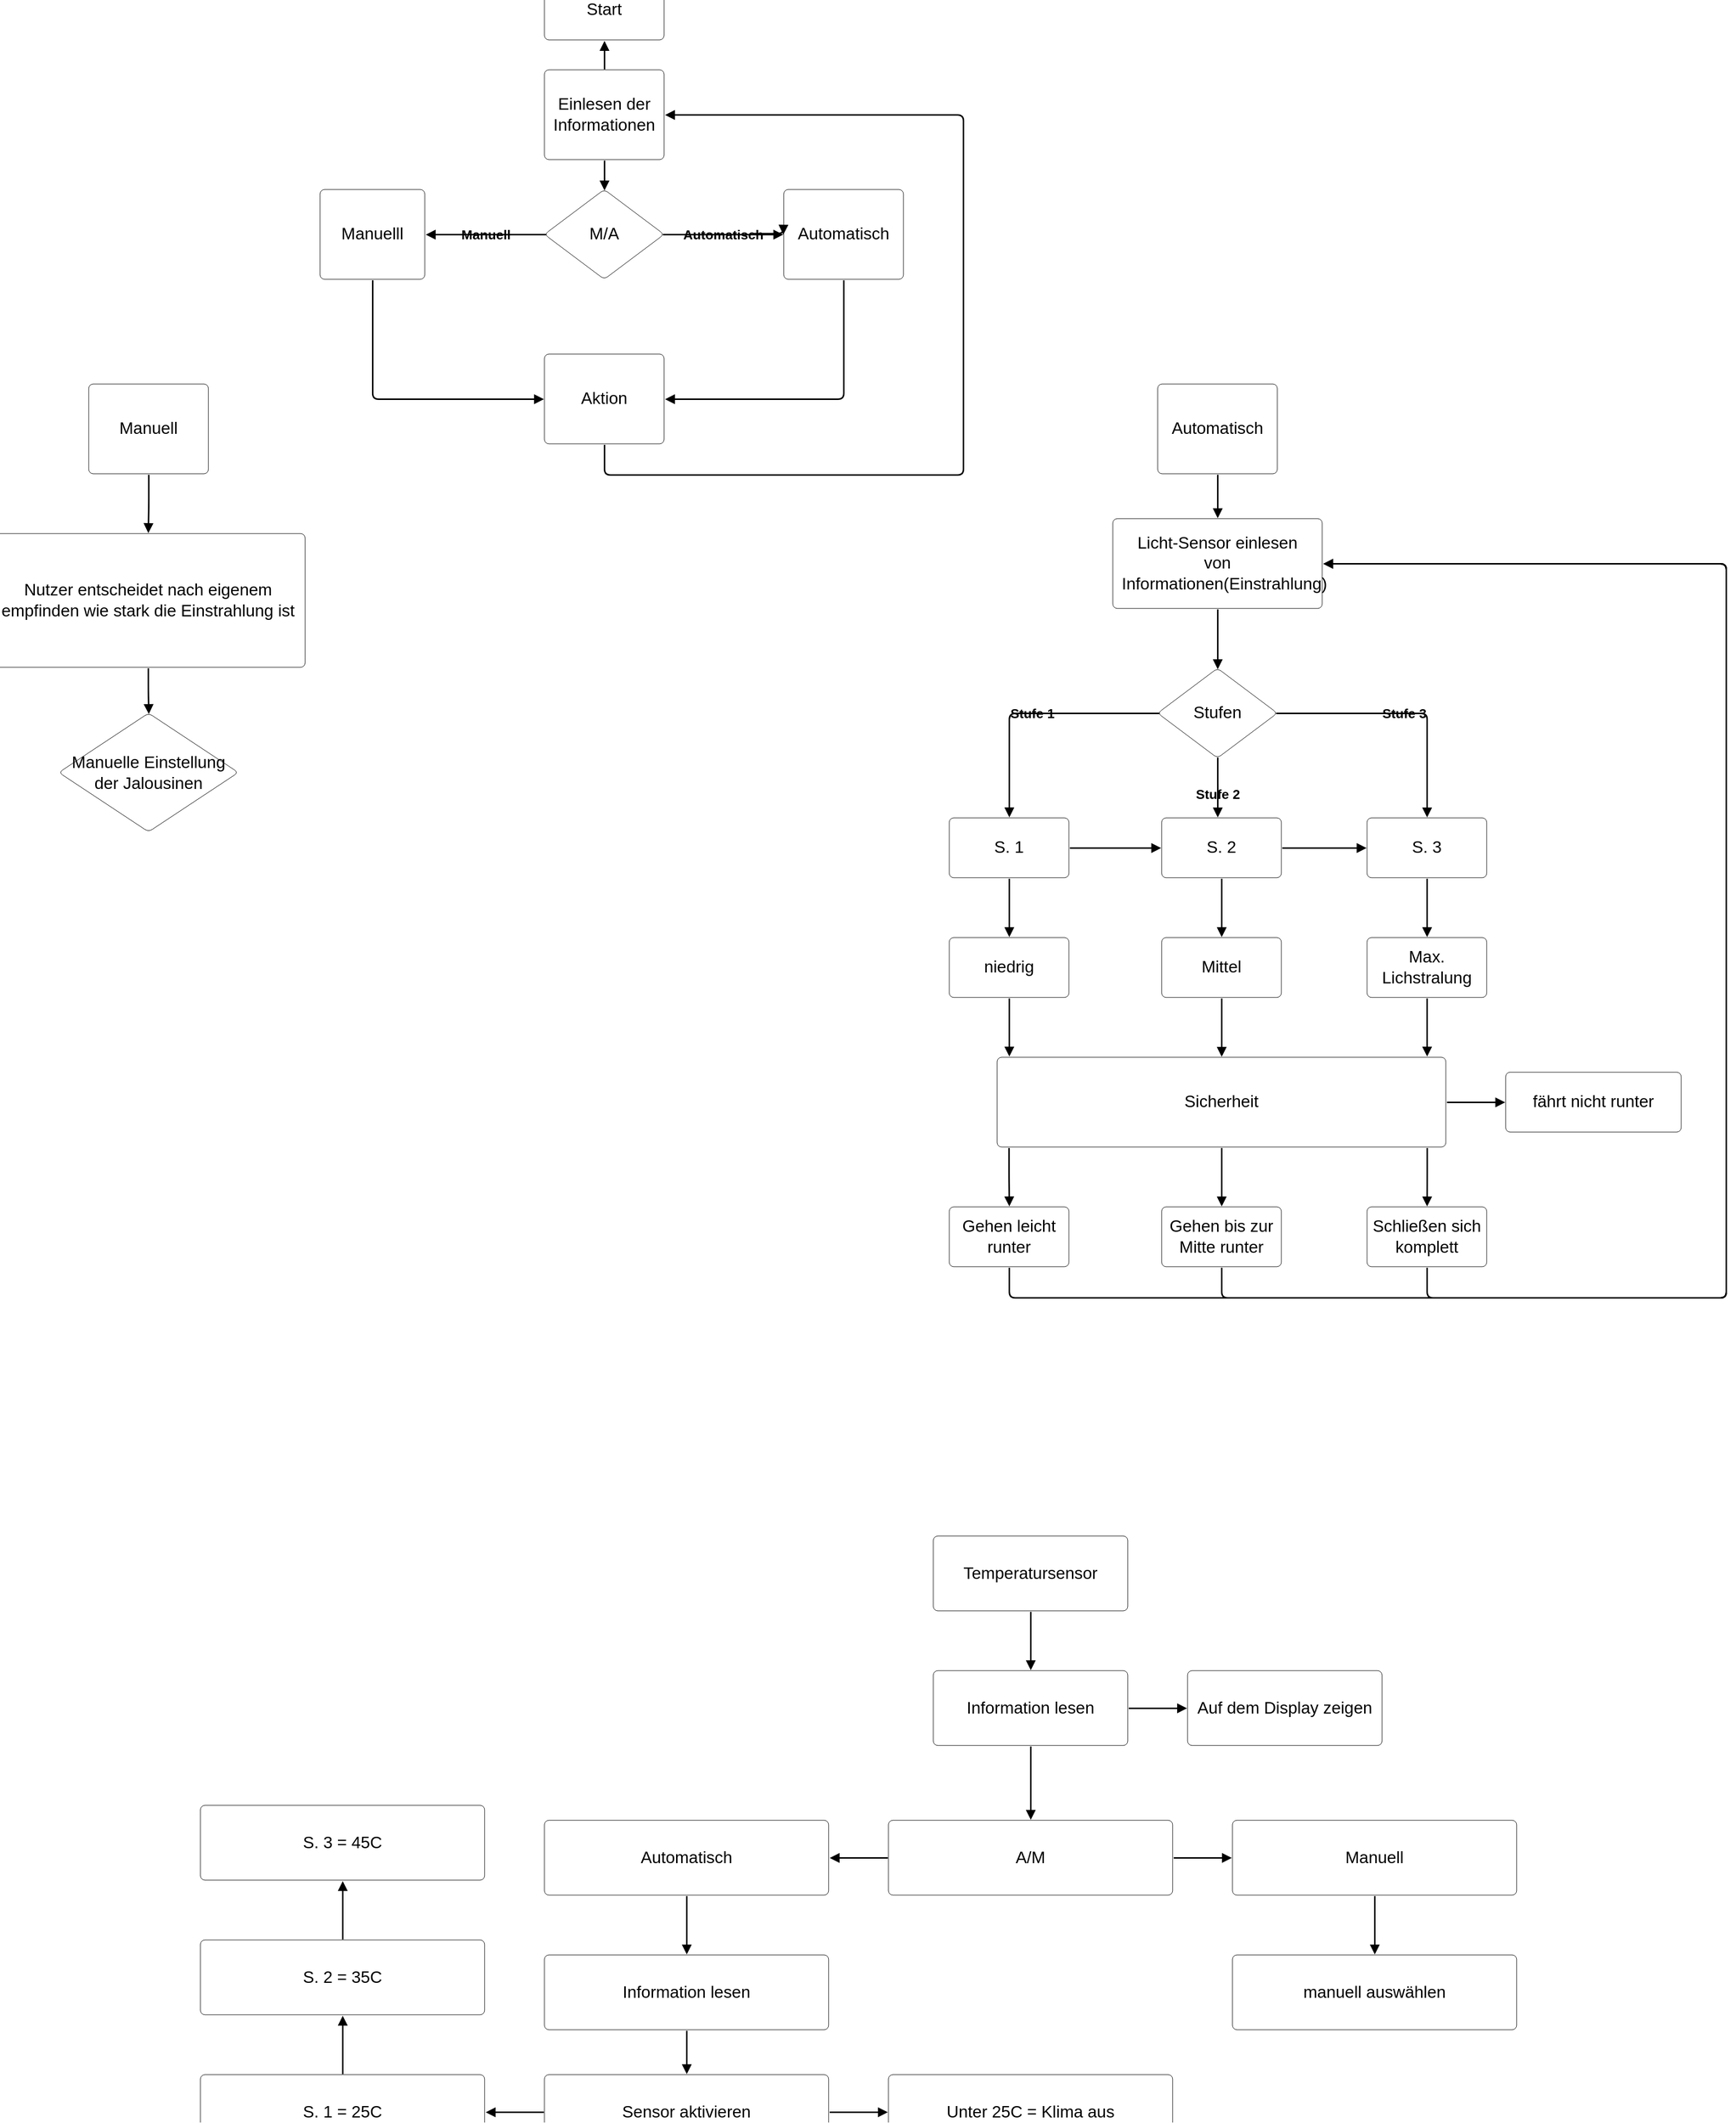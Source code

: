<mxfile version="24.7.14">
  <diagram name="Seite-1" id="3h0mqdkHoot6rFkAIViI">
    <mxGraphModel dx="4234" dy="3452" grid="1" gridSize="10" guides="1" tooltips="1" connect="1" arrows="1" fold="1" page="1" pageScale="1" pageWidth="827" pageHeight="1169" math="0" shadow="0">
      <root>
        <mxCell id="0" />
        <mxCell id="1" parent="0" />
        <mxCell id="FgW4zMUzAmuTyGkmz0fC-167" value="Start" style="html=1;overflow=block;blockSpacing=1;whiteSpace=wrap;fontSize=16.7;align=center;spacing=3.8;rounded=1;absoluteArcSize=1;arcSize=9;strokeWidth=NaN;lucidId=N4ia0j06wFjk;labelBackgroundColor=none;" parent="1" vertex="1">
          <mxGeometry x="-1065" y="-1290" width="120" height="60" as="geometry" />
        </mxCell>
        <mxCell id="FgW4zMUzAmuTyGkmz0fC-168" value="Automatisch" style="html=1;overflow=block;blockSpacing=1;whiteSpace=wrap;fontSize=16.7;align=center;spacing=9;rounded=1;absoluteArcSize=1;arcSize=9;strokeWidth=NaN;lucidId=64iaO.kCiabr;labelBackgroundColor=none;" parent="1" vertex="1">
          <mxGeometry x="-825" y="-1080" width="120" height="90" as="geometry" />
        </mxCell>
        <mxCell id="FgW4zMUzAmuTyGkmz0fC-169" value="Automatisch" style="html=1;overflow=block;blockSpacing=1;whiteSpace=wrap;fontSize=16.7;align=center;spacing=9;rounded=1;absoluteArcSize=1;arcSize=9;strokeWidth=NaN;lucidId=V5iah5MzGClI;labelBackgroundColor=none;" parent="1" vertex="1">
          <mxGeometry x="-450" y="-885" width="120" height="90" as="geometry" />
        </mxCell>
        <mxCell id="FgW4zMUzAmuTyGkmz0fC-170" value="Einlesen der Informationen" style="html=1;overflow=block;blockSpacing=1;whiteSpace=wrap;fontSize=16.7;align=center;spacing=9;rounded=1;absoluteArcSize=1;arcSize=9;strokeWidth=NaN;lucidId=aLkapkDl1fSc;labelBackgroundColor=none;" parent="1" vertex="1">
          <mxGeometry x="-1065" y="-1200" width="120" height="90" as="geometry" />
        </mxCell>
        <mxCell id="FgW4zMUzAmuTyGkmz0fC-171" value="" style="html=1;jettySize=18;whiteSpace=wrap;fontSize=13;strokeWidth=1.5;rounded=1;arcSize=12;edgeStyle=orthogonalEdgeStyle;startArrow=none;endArrow=block;endFill=1;exitX=0.5;exitY=-0.008;exitPerimeter=0;entryX=0.5;entryY=1.013;entryPerimeter=0;lucidId=yLka5wsqvrpC;labelBackgroundColor=none;fontColor=default;" parent="1" source="FgW4zMUzAmuTyGkmz0fC-170" target="FgW4zMUzAmuTyGkmz0fC-167" edge="1">
          <mxGeometry width="100" height="100" relative="1" as="geometry">
            <Array as="points" />
          </mxGeometry>
        </mxCell>
        <mxCell id="FgW4zMUzAmuTyGkmz0fC-172" value="M/A" style="html=1;overflow=block;blockSpacing=1;whiteSpace=wrap;rhombus;fontSize=16.7;align=center;spacing=3.8;rounded=1;absoluteArcSize=1;arcSize=9;strokeWidth=NaN;lucidId=lQkasiM3B.Ii;labelBackgroundColor=none;" parent="1" vertex="1">
          <mxGeometry x="-1065" y="-1080" width="120" height="90" as="geometry" />
        </mxCell>
        <mxCell id="FgW4zMUzAmuTyGkmz0fC-173" value="Manuelll" style="html=1;overflow=block;blockSpacing=1;whiteSpace=wrap;fontSize=16.7;align=center;spacing=9;rounded=1;absoluteArcSize=1;arcSize=9;strokeWidth=NaN;lucidId=6Rkar8V9qdNb;labelBackgroundColor=none;" parent="1" vertex="1">
          <mxGeometry x="-1290" y="-1080" width="105" height="90" as="geometry" />
        </mxCell>
        <mxCell id="FgW4zMUzAmuTyGkmz0fC-174" value="" style="html=1;jettySize=18;whiteSpace=wrap;fontSize=13;strokeWidth=1.5;rounded=1;arcSize=12;edgeStyle=orthogonalEdgeStyle;startArrow=none;endArrow=block;endFill=1;exitX=0.5;exitY=1.008;exitPerimeter=0;entryX=0.5;entryY=0.008;entryPerimeter=0;lucidId=pTkaV78Q1Ox-;labelBackgroundColor=none;fontColor=default;" parent="1" source="FgW4zMUzAmuTyGkmz0fC-170" target="FgW4zMUzAmuTyGkmz0fC-172" edge="1">
          <mxGeometry width="100" height="100" relative="1" as="geometry">
            <Array as="points" />
          </mxGeometry>
        </mxCell>
        <mxCell id="FgW4zMUzAmuTyGkmz0fC-175" value="" style="html=1;jettySize=18;whiteSpace=wrap;fontSize=13.3;fontColor=default;fontStyle=1;align=center;strokeWidth=1.5;rounded=1;arcSize=12;edgeStyle=orthogonalEdgeStyle;startArrow=none;endArrow=block;endFill=1;exitX=0.988;exitY=0.5;exitPerimeter=0;entryX=-0.006;entryY=0.5;entryPerimeter=0;lucidId=nUkahKCkyiuG;labelBackgroundColor=none;" parent="1" source="FgW4zMUzAmuTyGkmz0fC-172" target="FgW4zMUzAmuTyGkmz0fC-168" edge="1">
          <mxGeometry width="100" height="100" relative="1" as="geometry">
            <Array as="points" />
          </mxGeometry>
        </mxCell>
        <mxCell id="FgW4zMUzAmuTyGkmz0fC-176" value="Automatisch" style="text;html=1;resizable=0;labelBackgroundColor=none;align=center;verticalAlign=middle;fontStyle=1;fontSize=13.3;" parent="FgW4zMUzAmuTyGkmz0fC-175" vertex="1">
          <mxGeometry relative="1" as="geometry" />
        </mxCell>
        <mxCell id="FgW4zMUzAmuTyGkmz0fC-177" value="" style="html=1;jettySize=18;whiteSpace=wrap;fontSize=13;strokeWidth=1.5;rounded=1;arcSize=12;edgeStyle=orthogonalEdgeStyle;startArrow=none;endArrow=block;endFill=1;entryX=-0.006;entryY=0.5;entryPerimeter=0;lucidId=oUkayMotbwah;labelBackgroundColor=none;fontColor=default;" parent="1" target="FgW4zMUzAmuTyGkmz0fC-168" edge="1">
          <mxGeometry width="100" height="100" relative="1" as="geometry">
            <Array as="points" />
            <mxPoint x="-856" y="-1036" as="sourcePoint" />
          </mxGeometry>
        </mxCell>
        <mxCell id="FgW4zMUzAmuTyGkmz0fC-178" value="" style="html=1;jettySize=18;whiteSpace=wrap;fontSize=13.3;fontColor=default;fontStyle=1;align=center;strokeWidth=1.5;rounded=1;arcSize=12;edgeStyle=orthogonalEdgeStyle;startArrow=none;endArrow=block;endFill=1;exitX=0.012;exitY=0.5;exitPerimeter=0;entryX=1.007;entryY=0.5;entryPerimeter=0;lucidId=XUka5QmIA_Q7;labelBackgroundColor=none;" parent="1" source="FgW4zMUzAmuTyGkmz0fC-172" target="FgW4zMUzAmuTyGkmz0fC-173" edge="1">
          <mxGeometry width="100" height="100" relative="1" as="geometry">
            <Array as="points" />
          </mxGeometry>
        </mxCell>
        <mxCell id="FgW4zMUzAmuTyGkmz0fC-179" value="Manuell" style="text;html=1;resizable=0;labelBackgroundColor=none;align=center;verticalAlign=middle;fontStyle=1;fontSize=13.3;" parent="FgW4zMUzAmuTyGkmz0fC-178" vertex="1">
          <mxGeometry relative="1" as="geometry" />
        </mxCell>
        <mxCell id="FgW4zMUzAmuTyGkmz0fC-180" value="Licht-Sensor einlesen von Informationen(Einstrahlung)" style="html=1;overflow=block;blockSpacing=1;whiteSpace=wrap;fontSize=16.7;align=center;spacing=9;rounded=1;absoluteArcSize=1;arcSize=9;strokeWidth=NaN;lucidId=8UkaNSLYqiaT;labelBackgroundColor=none;" parent="1" vertex="1">
          <mxGeometry x="-495" y="-750" width="210" height="90" as="geometry" />
        </mxCell>
        <mxCell id="FgW4zMUzAmuTyGkmz0fC-181" value="Aktion" style="html=1;overflow=block;blockSpacing=1;whiteSpace=wrap;fontSize=16.7;align=center;spacing=9;rounded=1;absoluteArcSize=1;arcSize=9;strokeWidth=NaN;lucidId=wVka-c_p0EXK;labelBackgroundColor=none;" parent="1" vertex="1">
          <mxGeometry x="-1065" y="-915" width="120" height="90" as="geometry" />
        </mxCell>
        <mxCell id="FgW4zMUzAmuTyGkmz0fC-182" value="Stufen" style="html=1;overflow=block;blockSpacing=1;whiteSpace=wrap;rhombus;fontSize=16.7;align=center;spacing=3.8;rounded=1;absoluteArcSize=1;arcSize=9;strokeWidth=NaN;lucidId=GVka2OhtKBWA;labelBackgroundColor=none;" parent="1" vertex="1">
          <mxGeometry x="-450" y="-600" width="120" height="90" as="geometry" />
        </mxCell>
        <mxCell id="FgW4zMUzAmuTyGkmz0fC-183" value="" style="html=1;jettySize=18;whiteSpace=wrap;fontSize=13;strokeWidth=1.5;rounded=1;arcSize=12;edgeStyle=orthogonalEdgeStyle;startArrow=none;endArrow=block;endFill=1;exitX=0.5;exitY=1.008;exitPerimeter=0;entryX=1.006;entryY=0.5;entryPerimeter=0;lucidId=HVka1p0yhcf2;labelBackgroundColor=none;fontColor=default;" parent="1" source="FgW4zMUzAmuTyGkmz0fC-168" target="FgW4zMUzAmuTyGkmz0fC-181" edge="1">
          <mxGeometry width="100" height="100" relative="1" as="geometry">
            <Array as="points" />
          </mxGeometry>
        </mxCell>
        <mxCell id="FgW4zMUzAmuTyGkmz0fC-184" value="" style="html=1;jettySize=18;whiteSpace=wrap;fontSize=13;strokeWidth=1.5;rounded=1;arcSize=12;edgeStyle=orthogonalEdgeStyle;startArrow=none;endArrow=block;endFill=1;exitX=0.5;exitY=1.008;exitPerimeter=0;entryX=0.5;entryY=-0.008;entryPerimeter=0;lucidId=8Vka9QWyHjhu;labelBackgroundColor=none;fontColor=default;" parent="1" source="FgW4zMUzAmuTyGkmz0fC-169" target="FgW4zMUzAmuTyGkmz0fC-180" edge="1">
          <mxGeometry width="100" height="100" relative="1" as="geometry">
            <Array as="points" />
          </mxGeometry>
        </mxCell>
        <mxCell id="FgW4zMUzAmuTyGkmz0fC-185" value="" style="html=1;jettySize=18;whiteSpace=wrap;fontSize=13;strokeWidth=1.5;rounded=1;arcSize=12;edgeStyle=orthogonalEdgeStyle;startArrow=none;endArrow=block;endFill=1;exitX=0.5;exitY=1.008;exitPerimeter=0;entryX=0.5;entryY=0.008;entryPerimeter=0;lucidId=_VkafFux-ZUf;labelBackgroundColor=none;fontColor=default;" parent="1" source="FgW4zMUzAmuTyGkmz0fC-180" target="FgW4zMUzAmuTyGkmz0fC-182" edge="1">
          <mxGeometry width="100" height="100" relative="1" as="geometry">
            <Array as="points" />
          </mxGeometry>
        </mxCell>
        <mxCell id="FgW4zMUzAmuTyGkmz0fC-186" value="" style="html=1;jettySize=18;whiteSpace=wrap;fontSize=13;strokeOpacity=100;strokeWidth=1.5;rounded=1;arcSize=12;edgeStyle=orthogonalEdgeStyle;startArrow=none;endArrow=block;endFill=1;exitX=0.5;exitY=1.008;exitPerimeter=0;entryX=-0.006;entryY=0.5;entryPerimeter=0;lucidId=yWkaRm72xnwu;labelBackgroundColor=none;fontColor=default;" parent="1" source="FgW4zMUzAmuTyGkmz0fC-173" target="FgW4zMUzAmuTyGkmz0fC-181" edge="1">
          <mxGeometry width="100" height="100" relative="1" as="geometry">
            <Array as="points">
              <mxPoint x="-1237" y="-870" />
            </Array>
          </mxGeometry>
        </mxCell>
        <mxCell id="FgW4zMUzAmuTyGkmz0fC-187" value="S. 1" style="html=1;overflow=block;blockSpacing=1;whiteSpace=wrap;fontSize=16.7;align=center;spacing=3.8;rounded=1;absoluteArcSize=1;arcSize=9;strokeWidth=NaN;lucidId=QWkaNz4v__Xi;labelBackgroundColor=none;" parent="1" vertex="1">
          <mxGeometry x="-659" y="-450" width="120" height="60" as="geometry" />
        </mxCell>
        <mxCell id="FgW4zMUzAmuTyGkmz0fC-188" value="" style="html=1;jettySize=18;whiteSpace=wrap;fontSize=13;strokeOpacity=100;strokeWidth=1.5;rounded=1;arcSize=12;edgeStyle=orthogonalEdgeStyle;startArrow=none;endArrow=block;endFill=1;exitX=1.006;exitY=0.5;exitPerimeter=0;entryX=-0.006;entryY=0.5;entryPerimeter=0;lucidId=XWka24kYXO-h;labelBackgroundColor=none;fontColor=default;" parent="1" source="FgW4zMUzAmuTyGkmz0fC-187" target="FgW4zMUzAmuTyGkmz0fC-189" edge="1">
          <mxGeometry width="100" height="100" relative="1" as="geometry">
            <Array as="points" />
          </mxGeometry>
        </mxCell>
        <mxCell id="FgW4zMUzAmuTyGkmz0fC-189" value="S. 2" style="html=1;overflow=block;blockSpacing=1;whiteSpace=wrap;fontSize=16.7;align=center;spacing=3.8;rounded=1;absoluteArcSize=1;arcSize=9;strokeWidth=NaN;lucidId=XWka8KJRuJMQ;labelBackgroundColor=none;" parent="1" vertex="1">
          <mxGeometry x="-446" y="-450" width="120" height="60" as="geometry" />
        </mxCell>
        <mxCell id="FgW4zMUzAmuTyGkmz0fC-190" value="" style="html=1;jettySize=18;whiteSpace=wrap;fontSize=13;strokeWidth=1.5;rounded=1;arcSize=12;edgeStyle=orthogonalEdgeStyle;startArrow=none;endArrow=block;endFill=1;exitX=0.5;exitY=1.008;exitPerimeter=0;entryX=1.006;entryY=0.5;entryPerimeter=0;lucidId=3WkaMBuAugse;labelBackgroundColor=none;fontColor=default;" parent="1" source="FgW4zMUzAmuTyGkmz0fC-181" target="FgW4zMUzAmuTyGkmz0fC-170" edge="1">
          <mxGeometry width="100" height="100" relative="1" as="geometry">
            <Array as="points">
              <mxPoint x="-1005" y="-794" />
              <mxPoint x="-645" y="-794" />
              <mxPoint x="-645" y="-1155" />
            </Array>
          </mxGeometry>
        </mxCell>
        <mxCell id="FgW4zMUzAmuTyGkmz0fC-191" value="" style="html=1;jettySize=18;whiteSpace=wrap;fontSize=13;strokeOpacity=100;strokeWidth=1.5;rounded=1;arcSize=12;edgeStyle=orthogonalEdgeStyle;startArrow=none;endArrow=block;endFill=1;exitX=1.006;exitY=0.5;exitPerimeter=0;entryX=-0.006;entryY=0.5;entryPerimeter=0;lucidId=_WkaWxWW9r4b;labelBackgroundColor=none;fontColor=default;" parent="1" source="FgW4zMUzAmuTyGkmz0fC-189" target="FgW4zMUzAmuTyGkmz0fC-192" edge="1">
          <mxGeometry width="100" height="100" relative="1" as="geometry">
            <Array as="points" />
          </mxGeometry>
        </mxCell>
        <mxCell id="FgW4zMUzAmuTyGkmz0fC-192" value="S. 3" style="html=1;overflow=block;blockSpacing=1;whiteSpace=wrap;fontSize=16.7;align=center;spacing=3.8;rounded=1;absoluteArcSize=1;arcSize=9;strokeWidth=NaN;lucidId=_WkaUXKcoHlV;labelBackgroundColor=none;" parent="1" vertex="1">
          <mxGeometry x="-240" y="-450" width="120" height="60" as="geometry" />
        </mxCell>
        <mxCell id="FgW4zMUzAmuTyGkmz0fC-193" value="" style="html=1;jettySize=18;whiteSpace=wrap;fontSize=13.3;fontColor=default;fontStyle=1;align=center;strokeWidth=1.5;rounded=1;arcSize=12;edgeStyle=orthogonalEdgeStyle;startArrow=none;endArrow=block;endFill=1;exitX=0.5;exitY=0.992;exitPerimeter=0;entryX=0.467;entryY=-0.012;entryPerimeter=0;lucidId=wXkaepemoRoC;labelBackgroundColor=none;" parent="1" source="FgW4zMUzAmuTyGkmz0fC-182" target="FgW4zMUzAmuTyGkmz0fC-189" edge="1">
          <mxGeometry width="100" height="100" relative="1" as="geometry">
            <Array as="points" />
          </mxGeometry>
        </mxCell>
        <mxCell id="FgW4zMUzAmuTyGkmz0fC-194" value="Stufe 2" style="text;html=1;resizable=0;labelBackgroundColor=none;align=center;verticalAlign=middle;fontStyle=1;fontSize=13.3;" parent="FgW4zMUzAmuTyGkmz0fC-193" vertex="1">
          <mxGeometry x="0.216" relative="1" as="geometry">
            <mxPoint as="offset" />
          </mxGeometry>
        </mxCell>
        <mxCell id="FgW4zMUzAmuTyGkmz0fC-195" value="" style="html=1;jettySize=18;whiteSpace=wrap;fontSize=13.3;fontColor=default;fontStyle=1;align=center;strokeWidth=1.5;rounded=1;arcSize=12;edgeStyle=orthogonalEdgeStyle;startArrow=none;endArrow=block;endFill=1;exitX=0.988;exitY=0.5;exitPerimeter=0;entryX=0.5;entryY=-0.012;entryPerimeter=0;lucidId=BXkaTj.lhL7O;labelBackgroundColor=none;" parent="1" source="FgW4zMUzAmuTyGkmz0fC-182" target="FgW4zMUzAmuTyGkmz0fC-192" edge="1">
          <mxGeometry width="100" height="100" relative="1" as="geometry">
            <Array as="points" />
          </mxGeometry>
        </mxCell>
        <mxCell id="FgW4zMUzAmuTyGkmz0fC-196" value="Stufe 3" style="text;html=1;resizable=0;labelBackgroundColor=none;align=center;verticalAlign=middle;fontStyle=1;fontSize=13.3;" parent="FgW4zMUzAmuTyGkmz0fC-195" vertex="1">
          <mxGeometry relative="1" as="geometry" />
        </mxCell>
        <mxCell id="FgW4zMUzAmuTyGkmz0fC-197" value="" style="html=1;jettySize=18;whiteSpace=wrap;fontSize=13;strokeOpacity=100;strokeWidth=1.5;rounded=1;arcSize=12;edgeStyle=orthogonalEdgeStyle;startArrow=none;endArrow=block;endFill=1;exitX=0.5;exitY=1.013;exitPerimeter=0;entryX=0.5;entryY=-0.012;entryPerimeter=0;lucidId=DYkahejGUm7A;labelBackgroundColor=none;fontColor=default;" parent="1" source="FgW4zMUzAmuTyGkmz0fC-192" target="FgW4zMUzAmuTyGkmz0fC-198" edge="1">
          <mxGeometry width="100" height="100" relative="1" as="geometry">
            <Array as="points" />
          </mxGeometry>
        </mxCell>
        <mxCell id="FgW4zMUzAmuTyGkmz0fC-198" value="Max. Lichstralung" style="html=1;overflow=block;blockSpacing=1;whiteSpace=wrap;fontSize=16.7;align=center;spacing=3.8;rounded=1;absoluteArcSize=1;arcSize=9;strokeWidth=NaN;lucidId=DYkaW7NMUvB3;labelBackgroundColor=none;" parent="1" vertex="1">
          <mxGeometry x="-240" y="-330" width="120" height="60" as="geometry" />
        </mxCell>
        <mxCell id="FgW4zMUzAmuTyGkmz0fC-199" value="" style="html=1;jettySize=18;whiteSpace=wrap;fontSize=13;strokeOpacity=100;strokeWidth=1.5;rounded=1;arcSize=12;edgeStyle=orthogonalEdgeStyle;startArrow=none;endArrow=block;endFill=1;exitX=0.5;exitY=1.013;exitPerimeter=0;entryX=0.5;entryY=-0.012;entryPerimeter=0;lucidId=SYkae8.73b2C;labelBackgroundColor=none;fontColor=default;" parent="1" source="FgW4zMUzAmuTyGkmz0fC-189" target="FgW4zMUzAmuTyGkmz0fC-200" edge="1">
          <mxGeometry width="100" height="100" relative="1" as="geometry">
            <Array as="points" />
          </mxGeometry>
        </mxCell>
        <mxCell id="FgW4zMUzAmuTyGkmz0fC-200" value="Mittel" style="html=1;overflow=block;blockSpacing=1;whiteSpace=wrap;fontSize=16.7;align=center;spacing=3.8;rounded=1;absoluteArcSize=1;arcSize=9;strokeWidth=NaN;lucidId=SYkanvJJimkv;labelBackgroundColor=none;" parent="1" vertex="1">
          <mxGeometry x="-446" y="-330" width="120" height="60" as="geometry" />
        </mxCell>
        <mxCell id="FgW4zMUzAmuTyGkmz0fC-201" value="" style="html=1;jettySize=18;whiteSpace=wrap;fontSize=13;strokeOpacity=100;strokeWidth=1.5;rounded=1;arcSize=12;edgeStyle=orthogonalEdgeStyle;startArrow=none;endArrow=block;endFill=1;exitX=0.5;exitY=1.013;exitPerimeter=0;entryX=0.5;entryY=-0.012;entryPerimeter=0;lucidId=mZka0HfnyGmS;labelBackgroundColor=none;fontColor=default;" parent="1" source="FgW4zMUzAmuTyGkmz0fC-187" target="FgW4zMUzAmuTyGkmz0fC-202" edge="1">
          <mxGeometry width="100" height="100" relative="1" as="geometry">
            <Array as="points" />
          </mxGeometry>
        </mxCell>
        <mxCell id="FgW4zMUzAmuTyGkmz0fC-202" value="niedrig" style="html=1;overflow=block;blockSpacing=1;whiteSpace=wrap;fontSize=16.7;align=center;spacing=3.8;rounded=1;absoluteArcSize=1;arcSize=9;strokeWidth=NaN;lucidId=mZkaGqFa0F1Y;labelBackgroundColor=none;" parent="1" vertex="1">
          <mxGeometry x="-659" y="-330" width="120" height="60" as="geometry" />
        </mxCell>
        <mxCell id="FgW4zMUzAmuTyGkmz0fC-203" value="" style="html=1;jettySize=18;whiteSpace=wrap;fontSize=13;strokeOpacity=100;strokeWidth=1.5;rounded=1;arcSize=12;edgeStyle=orthogonalEdgeStyle;startArrow=none;endArrow=block;endFill=1;exitX=0.5;exitY=1.013;exitPerimeter=0;lucidId=TZkatt6HrXeA;labelBackgroundColor=none;fontColor=default;" parent="1" source="FgW4zMUzAmuTyGkmz0fC-202" edge="1">
          <mxGeometry width="100" height="100" relative="1" as="geometry">
            <Array as="points" />
            <mxPoint x="-599" y="-211" as="targetPoint" />
          </mxGeometry>
        </mxCell>
        <mxCell id="FgW4zMUzAmuTyGkmz0fC-204" value="" style="html=1;jettySize=18;whiteSpace=wrap;fontSize=13;strokeOpacity=100;strokeWidth=1.5;rounded=1;arcSize=12;edgeStyle=orthogonalEdgeStyle;startArrow=none;endArrow=block;endFill=1;exitX=0.5;exitY=1.013;exitPerimeter=0;entryX=0.5;entryY=-0.008;entryPerimeter=0;lucidId=E0kaeYCsIBdj;labelBackgroundColor=none;fontColor=default;" parent="1" source="FgW4zMUzAmuTyGkmz0fC-200" target="FgW4zMUzAmuTyGkmz0fC-208" edge="1">
          <mxGeometry width="100" height="100" relative="1" as="geometry">
            <Array as="points" />
          </mxGeometry>
        </mxCell>
        <mxCell id="FgW4zMUzAmuTyGkmz0fC-205" value="" style="html=1;jettySize=18;whiteSpace=wrap;fontSize=13;strokeOpacity=100;strokeWidth=1.5;rounded=1;arcSize=12;edgeStyle=orthogonalEdgeStyle;startArrow=none;endArrow=block;endFill=1;exitX=0.5;exitY=1.013;exitPerimeter=0;lucidId=M0ka~HKBPO5.;labelBackgroundColor=none;fontColor=default;" parent="1" source="FgW4zMUzAmuTyGkmz0fC-198" edge="1">
          <mxGeometry width="100" height="100" relative="1" as="geometry">
            <Array as="points" />
            <mxPoint x="-180" y="-211" as="targetPoint" />
          </mxGeometry>
        </mxCell>
        <mxCell id="FgW4zMUzAmuTyGkmz0fC-206" value="" style="html=1;jettySize=18;whiteSpace=wrap;fontSize=13.3;fontColor=default;fontStyle=1;align=center;strokeWidth=1.5;rounded=1;arcSize=12;edgeStyle=orthogonalEdgeStyle;startArrow=none;endArrow=block;endFill=1;exitX=0.012;exitY=0.5;exitPerimeter=0;entryX=0.5;entryY=-0.013;entryPerimeter=0;lucidId=A1kaO-~dMt~i;labelBackgroundColor=none;" parent="1" source="FgW4zMUzAmuTyGkmz0fC-182" target="FgW4zMUzAmuTyGkmz0fC-187" edge="1">
          <mxGeometry width="100" height="100" relative="1" as="geometry">
            <Array as="points" />
          </mxGeometry>
        </mxCell>
        <mxCell id="FgW4zMUzAmuTyGkmz0fC-207" value="Stufe 1" style="text;html=1;resizable=0;labelBackgroundColor=none;align=center;verticalAlign=middle;fontStyle=1;fontSize=13.3;" parent="FgW4zMUzAmuTyGkmz0fC-206" vertex="1">
          <mxGeometry relative="1" as="geometry" />
        </mxCell>
        <mxCell id="FgW4zMUzAmuTyGkmz0fC-208" value="Sicherheit" style="html=1;overflow=block;blockSpacing=1;whiteSpace=wrap;fontSize=16.7;align=center;spacing=9;rounded=1;absoluteArcSize=1;arcSize=9;strokeWidth=NaN;lucidId=71kazL9l_o7C;labelBackgroundColor=none;" parent="1" vertex="1">
          <mxGeometry x="-611" y="-210" width="450" height="90" as="geometry" />
        </mxCell>
        <mxCell id="FgW4zMUzAmuTyGkmz0fC-209" value="Manuell" style="html=1;overflow=block;blockSpacing=1;whiteSpace=wrap;fontSize=16.7;align=center;spacing=9;rounded=1;absoluteArcSize=1;arcSize=9;strokeWidth=NaN;lucidId=U2kaN8M.R-Y0;labelBackgroundColor=none;" parent="1" vertex="1">
          <mxGeometry x="-1522" y="-885" width="120" height="90" as="geometry" />
        </mxCell>
        <mxCell id="FgW4zMUzAmuTyGkmz0fC-210" value="Gehen leicht runter" style="html=1;overflow=block;blockSpacing=1;whiteSpace=wrap;fontSize=16.7;align=center;spacing=3.8;rounded=1;absoluteArcSize=1;arcSize=9;strokeWidth=NaN;lucidId=h3kapz3pPR9o;labelBackgroundColor=none;" parent="1" vertex="1">
          <mxGeometry x="-659" y="-60" width="120" height="60" as="geometry" />
        </mxCell>
        <mxCell id="FgW4zMUzAmuTyGkmz0fC-211" value="Gehen bis zur Mitte runter" style="html=1;overflow=block;blockSpacing=1;whiteSpace=wrap;fontSize=16.7;align=center;spacing=3.8;rounded=1;absoluteArcSize=1;arcSize=9;strokeWidth=NaN;lucidId=h3kae7OwaSeB;labelBackgroundColor=none;" parent="1" vertex="1">
          <mxGeometry x="-446" y="-60" width="120" height="60" as="geometry" />
        </mxCell>
        <mxCell id="FgW4zMUzAmuTyGkmz0fC-212" value="Schließen sich komplett" style="html=1;overflow=block;blockSpacing=1;whiteSpace=wrap;fontSize=16.7;align=center;spacing=3.8;rounded=1;absoluteArcSize=1;arcSize=9;strokeWidth=NaN;lucidId=h3kawK8Fqo7F;labelBackgroundColor=none;" parent="1" vertex="1">
          <mxGeometry x="-240" y="-60" width="120" height="60" as="geometry" />
        </mxCell>
        <mxCell id="FgW4zMUzAmuTyGkmz0fC-213" value="" style="html=1;jettySize=18;whiteSpace=wrap;fontSize=13;strokeOpacity=100;strokeWidth=1.5;rounded=1;arcSize=12;edgeStyle=orthogonalEdgeStyle;startArrow=none;endArrow=block;endFill=1;exitX=1.002;exitY=0.5;exitPerimeter=0;entryX=-0.004;entryY=0.5;entryPerimeter=0;lucidId=q3kaxuL_Xz1y;labelBackgroundColor=none;fontColor=default;" parent="1" source="FgW4zMUzAmuTyGkmz0fC-208" target="FgW4zMUzAmuTyGkmz0fC-214" edge="1">
          <mxGeometry width="100" height="100" relative="1" as="geometry">
            <Array as="points" />
          </mxGeometry>
        </mxCell>
        <mxCell id="FgW4zMUzAmuTyGkmz0fC-214" value="fährt nicht runter" style="html=1;overflow=block;blockSpacing=1;whiteSpace=wrap;fontSize=16.7;align=center;spacing=9;rounded=1;absoluteArcSize=1;arcSize=9;strokeWidth=NaN;lucidId=q3ka0kxX3MY4;labelBackgroundColor=none;" parent="1" vertex="1">
          <mxGeometry x="-101" y="-195" width="176" height="60" as="geometry" />
        </mxCell>
        <mxCell id="FgW4zMUzAmuTyGkmz0fC-215" value="" style="html=1;jettySize=18;whiteSpace=wrap;fontSize=13;strokeWidth=1.5;rounded=1;arcSize=12;edgeStyle=orthogonalEdgeStyle;startArrow=none;endArrow=block;endFill=1;exitX=0.5;exitY=1.008;exitPerimeter=0;entryX=0.5;entryY=-0.012;entryPerimeter=0;lucidId=33kaeuM0woL0;labelBackgroundColor=none;fontColor=default;" parent="1" source="FgW4zMUzAmuTyGkmz0fC-208" target="FgW4zMUzAmuTyGkmz0fC-211" edge="1">
          <mxGeometry width="100" height="100" relative="1" as="geometry">
            <Array as="points" />
          </mxGeometry>
        </mxCell>
        <mxCell id="FgW4zMUzAmuTyGkmz0fC-216" value="" style="html=1;jettySize=18;whiteSpace=wrap;fontSize=13;strokeWidth=1.5;rounded=1;arcSize=12;edgeStyle=orthogonalEdgeStyle;startArrow=none;endArrow=block;endFill=1;exitX=0.026;exitY=1.008;exitPerimeter=0;entryX=0.5;entryY=-0.013;entryPerimeter=0;lucidId=83kaQYvqHcLM;labelBackgroundColor=none;fontColor=default;" parent="1" source="FgW4zMUzAmuTyGkmz0fC-208" target="FgW4zMUzAmuTyGkmz0fC-210" edge="1">
          <mxGeometry width="100" height="100" relative="1" as="geometry">
            <Array as="points" />
          </mxGeometry>
        </mxCell>
        <mxCell id="FgW4zMUzAmuTyGkmz0fC-217" value="" style="html=1;jettySize=18;whiteSpace=wrap;fontSize=13;strokeWidth=1.5;rounded=1;arcSize=12;edgeStyle=orthogonalEdgeStyle;startArrow=none;endArrow=block;endFill=1;exitX=0.958;exitY=1.008;exitPerimeter=0;entryX=0.5;entryY=-0.012;entryPerimeter=0;lucidId=_3kavtbtaSIH;labelBackgroundColor=none;fontColor=default;" parent="1" source="FgW4zMUzAmuTyGkmz0fC-208" target="FgW4zMUzAmuTyGkmz0fC-212" edge="1">
          <mxGeometry width="100" height="100" relative="1" as="geometry">
            <Array as="points" />
          </mxGeometry>
        </mxCell>
        <mxCell id="FgW4zMUzAmuTyGkmz0fC-218" value="Nutzer entscheidet nach eigenem empfinden wie stark die Einstrahlung ist" style="html=1;overflow=block;blockSpacing=1;whiteSpace=wrap;fontSize=16.7;align=center;spacing=9;rounded=1;absoluteArcSize=1;arcSize=9;strokeWidth=NaN;lucidId=B4ka2FYlx4dB;labelBackgroundColor=none;" parent="1" vertex="1">
          <mxGeometry x="-1620" y="-735" width="315" height="134" as="geometry" />
        </mxCell>
        <mxCell id="FgW4zMUzAmuTyGkmz0fC-219" value="Temperatursensor" style="html=1;overflow=block;blockSpacing=1;whiteSpace=wrap;fontSize=16.7;align=center;spacing=3.8;rounded=1;absoluteArcSize=1;arcSize=9;strokeWidth=NaN;lucidId=X4kaOixTVMw.;labelBackgroundColor=none;" parent="1" vertex="1">
          <mxGeometry x="-675" y="270" width="195" height="75" as="geometry" />
        </mxCell>
        <mxCell id="FgW4zMUzAmuTyGkmz0fC-220" value="" style="html=1;jettySize=18;whiteSpace=wrap;fontSize=13;strokeWidth=1.5;rounded=1;arcSize=12;edgeStyle=orthogonalEdgeStyle;startArrow=none;endArrow=block;endFill=1;exitX=0.5;exitY=1.013;exitPerimeter=0;entryX=1.004;entryY=0.5;entryPerimeter=0;lucidId=h5kao_4vRjcH;labelBackgroundColor=none;fontColor=default;" parent="1" source="FgW4zMUzAmuTyGkmz0fC-212" target="FgW4zMUzAmuTyGkmz0fC-180" edge="1">
          <mxGeometry width="100" height="100" relative="1" as="geometry">
            <Array as="points">
              <mxPoint x="-180" y="31" />
              <mxPoint x="120" y="31" />
              <mxPoint x="120" y="-705" />
            </Array>
          </mxGeometry>
        </mxCell>
        <mxCell id="FgW4zMUzAmuTyGkmz0fC-221" value="" style="html=1;jettySize=18;whiteSpace=wrap;fontSize=13;strokeOpacity=100;strokeWidth=1.5;rounded=1;arcSize=12;edgeStyle=orthogonalEdgeStyle;startArrow=none;endArrow=block;endFill=1;exitX=0.5;exitY=1.01;exitPerimeter=0;entryX=0.5;entryY=-0.01;entryPerimeter=0;lucidId=i5kaaMlf2yOr;labelBackgroundColor=none;fontColor=default;" parent="1" source="FgW4zMUzAmuTyGkmz0fC-219" target="FgW4zMUzAmuTyGkmz0fC-222" edge="1">
          <mxGeometry width="100" height="100" relative="1" as="geometry">
            <Array as="points" />
          </mxGeometry>
        </mxCell>
        <mxCell id="FgW4zMUzAmuTyGkmz0fC-222" value="Information lesen" style="html=1;overflow=block;blockSpacing=1;whiteSpace=wrap;fontSize=16.7;align=center;spacing=3.8;rounded=1;absoluteArcSize=1;arcSize=9;strokeWidth=NaN;lucidId=i5kaBJBGNO58;labelBackgroundColor=none;" parent="1" vertex="1">
          <mxGeometry x="-675" y="405" width="195" height="75" as="geometry" />
        </mxCell>
        <mxCell id="FgW4zMUzAmuTyGkmz0fC-223" value="" style="html=1;jettySize=18;whiteSpace=wrap;fontSize=13;strokeWidth=1.5;rounded=1;arcSize=12;edgeStyle=orthogonalEdgeStyle;startArrow=none;endArrow=block;endFill=1;exitX=0.5;exitY=1.008;exitPerimeter=0;entryX=0.5;entryY=-0.006;entryPerimeter=0;lucidId=m5kajz74DZy8;labelBackgroundColor=none;fontColor=default;" parent="1" source="FgW4zMUzAmuTyGkmz0fC-209" target="FgW4zMUzAmuTyGkmz0fC-218" edge="1">
          <mxGeometry width="100" height="100" relative="1" as="geometry">
            <Array as="points" />
          </mxGeometry>
        </mxCell>
        <mxCell id="FgW4zMUzAmuTyGkmz0fC-224" value="" style="html=1;jettySize=18;whiteSpace=wrap;fontSize=13;strokeWidth=1.5;rounded=1;arcSize=12;edgeStyle=orthogonalEdgeStyle;startArrow=none;endArrow=block;endFill=1;exitX=0.5;exitY=1.013;exitPerimeter=0;entryX=1.004;entryY=0.5;entryPerimeter=0;lucidId=r5kaRFJ3P441;labelBackgroundColor=none;fontColor=default;" parent="1" source="FgW4zMUzAmuTyGkmz0fC-211" target="FgW4zMUzAmuTyGkmz0fC-180" edge="1">
          <mxGeometry width="100" height="100" relative="1" as="geometry">
            <Array as="points">
              <mxPoint x="-386" y="31" />
              <mxPoint x="120" y="31" />
              <mxPoint x="120" y="-705" />
            </Array>
          </mxGeometry>
        </mxCell>
        <mxCell id="FgW4zMUzAmuTyGkmz0fC-225" value="" style="html=1;jettySize=18;whiteSpace=wrap;fontSize=13;strokeOpacity=100;strokeWidth=1.5;rounded=1;arcSize=12;edgeStyle=orthogonalEdgeStyle;startArrow=none;endArrow=block;endFill=1;exitX=1.004;exitY=0.5;exitPerimeter=0;entryX=-0.004;entryY=0.5;entryPerimeter=0;lucidId=t5katzH84ghe;labelBackgroundColor=none;fontColor=default;" parent="1" source="FgW4zMUzAmuTyGkmz0fC-222" target="FgW4zMUzAmuTyGkmz0fC-226" edge="1">
          <mxGeometry width="100" height="100" relative="1" as="geometry">
            <Array as="points" />
          </mxGeometry>
        </mxCell>
        <mxCell id="FgW4zMUzAmuTyGkmz0fC-226" value="Auf dem Display zeigen" style="html=1;overflow=block;blockSpacing=1;whiteSpace=wrap;fontSize=16.7;align=center;spacing=3.8;rounded=1;absoluteArcSize=1;arcSize=9;strokeWidth=NaN;lucidId=t5kaX1HOo2ZO;labelBackgroundColor=none;" parent="1" vertex="1">
          <mxGeometry x="-420" y="405" width="195" height="75" as="geometry" />
        </mxCell>
        <mxCell id="FgW4zMUzAmuTyGkmz0fC-227" value="Manuelle Einstellung der Jalousinen" style="html=1;overflow=block;blockSpacing=1;whiteSpace=wrap;rhombus;fontSize=16.7;align=center;spacing=3.8;rounded=1;absoluteArcSize=1;arcSize=9;strokeWidth=NaN;lucidId=w5kaDMIVVfay;labelBackgroundColor=none;" parent="1" vertex="1">
          <mxGeometry x="-1552" y="-555" width="180" height="119" as="geometry" />
        </mxCell>
        <mxCell id="FgW4zMUzAmuTyGkmz0fC-228" value="" style="html=1;jettySize=18;whiteSpace=wrap;fontSize=13;strokeWidth=1.5;rounded=1;arcSize=12;edgeStyle=orthogonalEdgeStyle;startArrow=none;endArrow=block;endFill=1;exitX=0.5;exitY=1.013;exitPerimeter=0;entryX=1.004;entryY=0.5;entryPerimeter=0;lucidId=A5ka~o3I9TCq;labelBackgroundColor=none;fontColor=default;" parent="1" source="FgW4zMUzAmuTyGkmz0fC-210" target="FgW4zMUzAmuTyGkmz0fC-180" edge="1">
          <mxGeometry width="100" height="100" relative="1" as="geometry">
            <Array as="points">
              <mxPoint x="-599" y="31" />
              <mxPoint x="120" y="31" />
              <mxPoint x="120" y="-705" />
            </Array>
          </mxGeometry>
        </mxCell>
        <mxCell id="FgW4zMUzAmuTyGkmz0fC-229" value="" style="html=1;jettySize=18;whiteSpace=wrap;fontSize=13;strokeOpacity=100;strokeWidth=1.5;rounded=1;arcSize=12;edgeStyle=orthogonalEdgeStyle;startArrow=none;endArrow=block;endFill=1;exitX=0.5;exitY=1.01;exitPerimeter=0;entryX=0.5;entryY=-0.01;entryPerimeter=0;lucidId=I5ka.4BE7Has;labelBackgroundColor=none;fontColor=default;" parent="1" source="FgW4zMUzAmuTyGkmz0fC-222" target="FgW4zMUzAmuTyGkmz0fC-230" edge="1">
          <mxGeometry width="100" height="100" relative="1" as="geometry">
            <Array as="points" />
          </mxGeometry>
        </mxCell>
        <mxCell id="FgW4zMUzAmuTyGkmz0fC-230" value="A/M" style="html=1;overflow=block;blockSpacing=1;whiteSpace=wrap;fontSize=16.7;align=center;spacing=3.8;rounded=1;absoluteArcSize=1;arcSize=9;strokeWidth=NaN;lucidId=I5kaXj6OB.hF;labelBackgroundColor=none;" parent="1" vertex="1">
          <mxGeometry x="-720" y="555" width="285" height="75" as="geometry" />
        </mxCell>
        <mxCell id="FgW4zMUzAmuTyGkmz0fC-231" value="" style="html=1;jettySize=18;whiteSpace=wrap;fontSize=13;strokeWidth=1.5;rounded=1;arcSize=12;edgeStyle=orthogonalEdgeStyle;startArrow=none;endArrow=block;endFill=1;exitX=0.5;exitY=1.006;exitPerimeter=0;entryX=0.5;entryY=0.005;entryPerimeter=0;lucidId=k8kalxDXopw9;labelBackgroundColor=none;fontColor=default;" parent="1" source="FgW4zMUzAmuTyGkmz0fC-218" target="FgW4zMUzAmuTyGkmz0fC-227" edge="1">
          <mxGeometry width="100" height="100" relative="1" as="geometry">
            <Array as="points" />
          </mxGeometry>
        </mxCell>
        <mxCell id="FgW4zMUzAmuTyGkmz0fC-232" value="" style="html=1;jettySize=18;whiteSpace=wrap;fontSize=13;strokeOpacity=100;strokeWidth=1.5;rounded=1;arcSize=12;edgeStyle=orthogonalEdgeStyle;startArrow=none;endArrow=block;endFill=1;exitX=-0.003;exitY=0.5;exitPerimeter=0;entryX=1.003;entryY=0.5;entryPerimeter=0;lucidId=I9kaCIuA6.Q7;labelBackgroundColor=none;fontColor=default;" parent="1" source="FgW4zMUzAmuTyGkmz0fC-230" target="FgW4zMUzAmuTyGkmz0fC-233" edge="1">
          <mxGeometry width="100" height="100" relative="1" as="geometry">
            <Array as="points" />
          </mxGeometry>
        </mxCell>
        <mxCell id="FgW4zMUzAmuTyGkmz0fC-233" value="Automatisch" style="html=1;overflow=block;blockSpacing=1;whiteSpace=wrap;fontSize=16.7;align=center;spacing=3.8;rounded=1;absoluteArcSize=1;arcSize=9;strokeWidth=NaN;lucidId=I9kaoixso7v0;labelBackgroundColor=none;" parent="1" vertex="1">
          <mxGeometry x="-1065" y="555" width="285" height="75" as="geometry" />
        </mxCell>
        <mxCell id="FgW4zMUzAmuTyGkmz0fC-234" value="" style="html=1;jettySize=18;whiteSpace=wrap;fontSize=13;strokeOpacity=100;strokeWidth=1.5;rounded=1;arcSize=12;edgeStyle=orthogonalEdgeStyle;startArrow=none;endArrow=block;endFill=1;exitX=1.003;exitY=0.5;exitPerimeter=0;entryX=-0.003;entryY=0.5;entryPerimeter=0;lucidId=R9kaGm1NB1BQ;labelBackgroundColor=none;fontColor=default;" parent="1" source="FgW4zMUzAmuTyGkmz0fC-230" target="FgW4zMUzAmuTyGkmz0fC-235" edge="1">
          <mxGeometry width="100" height="100" relative="1" as="geometry">
            <Array as="points" />
          </mxGeometry>
        </mxCell>
        <mxCell id="FgW4zMUzAmuTyGkmz0fC-235" value="Manuell" style="html=1;overflow=block;blockSpacing=1;whiteSpace=wrap;fontSize=16.7;align=center;spacing=3.8;rounded=1;absoluteArcSize=1;arcSize=9;strokeWidth=NaN;lucidId=R9kaT~ewUIt.;labelBackgroundColor=none;" parent="1" vertex="1">
          <mxGeometry x="-375" y="555" width="285" height="75" as="geometry" />
        </mxCell>
        <mxCell id="FgW4zMUzAmuTyGkmz0fC-236" value="" style="html=1;jettySize=18;whiteSpace=wrap;fontSize=13;strokeOpacity=100;strokeWidth=1.5;rounded=1;arcSize=12;edgeStyle=orthogonalEdgeStyle;startArrow=none;endArrow=block;endFill=1;exitX=0.5;exitY=1.01;exitPerimeter=0;entryX=0.5;entryY=-0.01;entryPerimeter=0;lucidId=Z9kalPT_Lo4t;labelBackgroundColor=none;fontColor=default;" parent="1" source="FgW4zMUzAmuTyGkmz0fC-233" target="FgW4zMUzAmuTyGkmz0fC-237" edge="1">
          <mxGeometry width="100" height="100" relative="1" as="geometry">
            <Array as="points" />
          </mxGeometry>
        </mxCell>
        <mxCell id="FgW4zMUzAmuTyGkmz0fC-237" value="Information lesen" style="html=1;overflow=block;blockSpacing=1;whiteSpace=wrap;fontSize=16.7;align=center;spacing=3.8;rounded=1;absoluteArcSize=1;arcSize=9;strokeWidth=NaN;lucidId=Z9kaRaFbGls3;labelBackgroundColor=none;" parent="1" vertex="1">
          <mxGeometry x="-1065" y="690" width="285" height="75" as="geometry" />
        </mxCell>
        <mxCell id="FgW4zMUzAmuTyGkmz0fC-238" value="" style="html=1;jettySize=18;whiteSpace=wrap;fontSize=13;strokeOpacity=100;strokeWidth=1.5;rounded=1;arcSize=12;edgeStyle=orthogonalEdgeStyle;startArrow=none;endArrow=block;endFill=1;exitX=0.5;exitY=1.01;exitPerimeter=0;entryX=0.5;entryY=-0.01;entryPerimeter=0;lucidId=c-kaaiV2UGNM;labelBackgroundColor=none;fontColor=default;" parent="1" source="FgW4zMUzAmuTyGkmz0fC-237" target="FgW4zMUzAmuTyGkmz0fC-239" edge="1">
          <mxGeometry width="100" height="100" relative="1" as="geometry">
            <Array as="points" />
          </mxGeometry>
        </mxCell>
        <mxCell id="FgW4zMUzAmuTyGkmz0fC-239" value="Sensor aktivieren" style="html=1;overflow=block;blockSpacing=1;whiteSpace=wrap;fontSize=16.7;align=center;spacing=3.8;rounded=1;absoluteArcSize=1;arcSize=9;strokeWidth=NaN;lucidId=c-ka1Bm2UGwZ;labelBackgroundColor=none;" parent="1" vertex="1">
          <mxGeometry x="-1065" y="810" width="285" height="75" as="geometry" />
        </mxCell>
        <mxCell id="FgW4zMUzAmuTyGkmz0fC-240" value="" style="html=1;jettySize=18;whiteSpace=wrap;fontSize=13;strokeOpacity=100;strokeWidth=1.5;rounded=1;arcSize=12;edgeStyle=orthogonalEdgeStyle;startArrow=none;endArrow=block;endFill=1;exitX=-0.003;exitY=0.5;exitPerimeter=0;entryX=1.003;entryY=0.5;entryPerimeter=0;lucidId=G-kaFuB0h_sl;labelBackgroundColor=none;fontColor=default;" parent="1" source="FgW4zMUzAmuTyGkmz0fC-239" target="FgW4zMUzAmuTyGkmz0fC-241" edge="1">
          <mxGeometry width="100" height="100" relative="1" as="geometry">
            <Array as="points" />
          </mxGeometry>
        </mxCell>
        <mxCell id="FgW4zMUzAmuTyGkmz0fC-241" value="S. 1 = 25C" style="html=1;overflow=block;blockSpacing=1;whiteSpace=wrap;fontSize=16.7;align=center;spacing=3.8;rounded=1;absoluteArcSize=1;arcSize=9;strokeWidth=NaN;lucidId=G-kaiID4TWj6;labelBackgroundColor=none;" parent="1" vertex="1">
          <mxGeometry x="-1410" y="810" width="285" height="75" as="geometry" />
        </mxCell>
        <mxCell id="FgW4zMUzAmuTyGkmz0fC-242" value="" style="html=1;jettySize=18;whiteSpace=wrap;fontSize=13;strokeOpacity=100;strokeWidth=1.5;rounded=1;arcSize=12;edgeStyle=orthogonalEdgeStyle;startArrow=none;endArrow=block;endFill=1;exitX=0.5;exitY=-0.01;exitPerimeter=0;entryX=0.5;entryY=1.01;entryPerimeter=0;lucidId=S-kaKi5ArPH3;labelBackgroundColor=none;fontColor=default;" parent="1" source="FgW4zMUzAmuTyGkmz0fC-241" target="FgW4zMUzAmuTyGkmz0fC-243" edge="1">
          <mxGeometry width="100" height="100" relative="1" as="geometry">
            <Array as="points" />
          </mxGeometry>
        </mxCell>
        <mxCell id="FgW4zMUzAmuTyGkmz0fC-243" value="S. 2 = 35C" style="html=1;overflow=block;blockSpacing=1;whiteSpace=wrap;fontSize=16.7;align=center;spacing=3.8;rounded=1;absoluteArcSize=1;arcSize=9;strokeWidth=NaN;lucidId=S-ka~piaFnoT;labelBackgroundColor=none;" parent="1" vertex="1">
          <mxGeometry x="-1410" y="675" width="285" height="75" as="geometry" />
        </mxCell>
        <mxCell id="FgW4zMUzAmuTyGkmz0fC-244" value="" style="html=1;jettySize=18;whiteSpace=wrap;fontSize=13;strokeOpacity=100;strokeWidth=1.5;rounded=1;arcSize=12;edgeStyle=orthogonalEdgeStyle;startArrow=none;endArrow=block;endFill=1;exitX=0.5;exitY=-0.01;exitPerimeter=0;entryX=0.5;entryY=1.01;entryPerimeter=0;lucidId=2-kacbVzIvNT;labelBackgroundColor=none;fontColor=default;" parent="1" source="FgW4zMUzAmuTyGkmz0fC-243" target="FgW4zMUzAmuTyGkmz0fC-245" edge="1">
          <mxGeometry width="100" height="100" relative="1" as="geometry">
            <Array as="points" />
          </mxGeometry>
        </mxCell>
        <mxCell id="FgW4zMUzAmuTyGkmz0fC-245" value="S. 3 = 45C" style="html=1;overflow=block;blockSpacing=1;whiteSpace=wrap;fontSize=16.7;align=center;spacing=3.8;rounded=1;absoluteArcSize=1;arcSize=9;strokeWidth=NaN;lucidId=2-kaNQ5_L.j0;labelBackgroundColor=none;" parent="1" vertex="1">
          <mxGeometry x="-1410" y="540" width="285" height="75" as="geometry" />
        </mxCell>
        <mxCell id="FgW4zMUzAmuTyGkmz0fC-246" value="" style="html=1;jettySize=18;whiteSpace=wrap;fontSize=13;strokeOpacity=100;strokeWidth=1.5;rounded=1;arcSize=12;edgeStyle=orthogonalEdgeStyle;startArrow=none;endArrow=block;endFill=1;exitX=1.003;exitY=0.5;exitPerimeter=0;entryX=-0.003;entryY=0.5;entryPerimeter=0;lucidId=R_karjttYDwm;labelBackgroundColor=none;fontColor=default;" parent="1" source="FgW4zMUzAmuTyGkmz0fC-239" target="FgW4zMUzAmuTyGkmz0fC-247" edge="1">
          <mxGeometry width="100" height="100" relative="1" as="geometry">
            <Array as="points" />
          </mxGeometry>
        </mxCell>
        <mxCell id="FgW4zMUzAmuTyGkmz0fC-247" value="Unter 25C = Klima aus" style="html=1;overflow=block;blockSpacing=1;whiteSpace=wrap;fontSize=16.7;align=center;spacing=3.8;rounded=1;absoluteArcSize=1;arcSize=9;strokeWidth=NaN;lucidId=R_kapUQw3Mvy;labelBackgroundColor=none;" parent="1" vertex="1">
          <mxGeometry x="-720" y="810" width="285" height="75" as="geometry" />
        </mxCell>
        <mxCell id="FgW4zMUzAmuTyGkmz0fC-248" value="" style="html=1;jettySize=18;whiteSpace=wrap;fontSize=13;strokeOpacity=100;strokeWidth=1.5;rounded=1;arcSize=12;edgeStyle=orthogonalEdgeStyle;startArrow=none;endArrow=block;endFill=1;exitX=0.5;exitY=1.01;exitPerimeter=0;entryX=0.5;entryY=-0.01;entryPerimeter=0;lucidId=c.kau_OLcWXu;labelBackgroundColor=none;fontColor=default;" parent="1" source="FgW4zMUzAmuTyGkmz0fC-235" target="FgW4zMUzAmuTyGkmz0fC-249" edge="1">
          <mxGeometry width="100" height="100" relative="1" as="geometry">
            <Array as="points" />
          </mxGeometry>
        </mxCell>
        <mxCell id="FgW4zMUzAmuTyGkmz0fC-249" value="manuell auswählen" style="html=1;overflow=block;blockSpacing=1;whiteSpace=wrap;fontSize=16.7;align=center;spacing=3.8;rounded=1;absoluteArcSize=1;arcSize=9;strokeWidth=NaN;lucidId=c.kabSxS3ZtM;labelBackgroundColor=none;" parent="1" vertex="1">
          <mxGeometry x="-375" y="690" width="285" height="75" as="geometry" />
        </mxCell>
      </root>
    </mxGraphModel>
  </diagram>
</mxfile>
